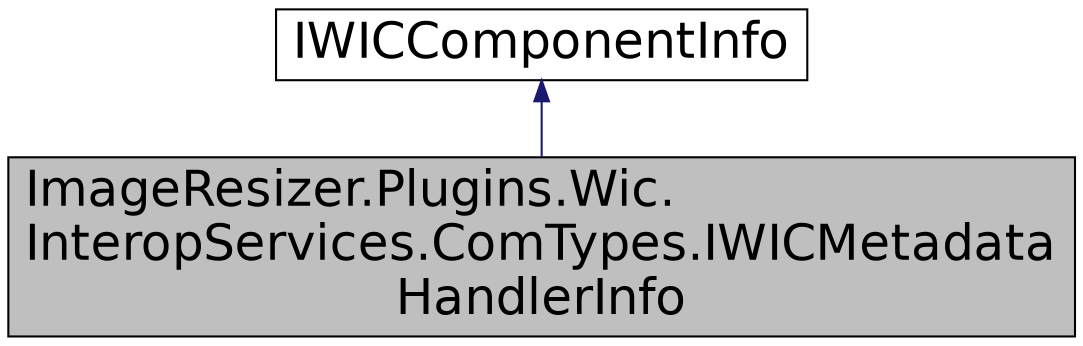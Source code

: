digraph "ImageResizer.Plugins.Wic.InteropServices.ComTypes.IWICMetadataHandlerInfo"
{
  edge [fontname="Helvetica",fontsize="24",labelfontname="Helvetica",labelfontsize="24"];
  node [fontname="Helvetica",fontsize="24",shape=record];
  Node1 [label="ImageResizer.Plugins.Wic.\lInteropServices.ComTypes.IWICMetadata\lHandlerInfo",height=0.2,width=0.4,color="black", fillcolor="grey75", style="filled" fontcolor="black"];
  Node2 -> Node1 [dir="back",color="midnightblue",fontsize="24",style="solid",fontname="Helvetica"];
  Node2 [label="IWICComponentInfo",height=0.2,width=0.4,color="black", fillcolor="white", style="filled",URL="$interface_image_resizer_1_1_plugins_1_1_wic_1_1_interop_services_1_1_com_types_1_1_i_w_i_c_component_info.html"];
}
